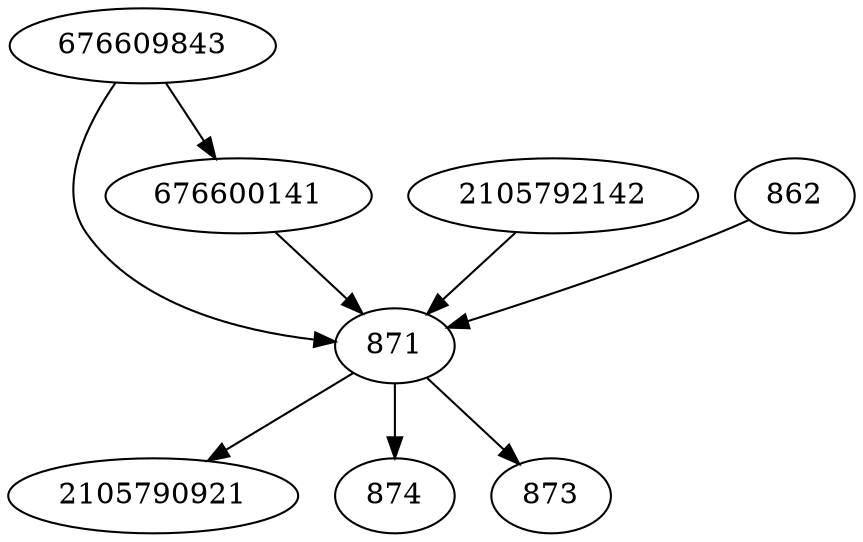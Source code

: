 strict digraph  {
871;
2105790921;
874;
873;
676600141;
2105792142;
676609843;
862;
871 -> 2105790921;
871 -> 873;
871 -> 874;
676600141 -> 871;
2105792142 -> 871;
676609843 -> 871;
676609843 -> 676600141;
862 -> 871;
}

